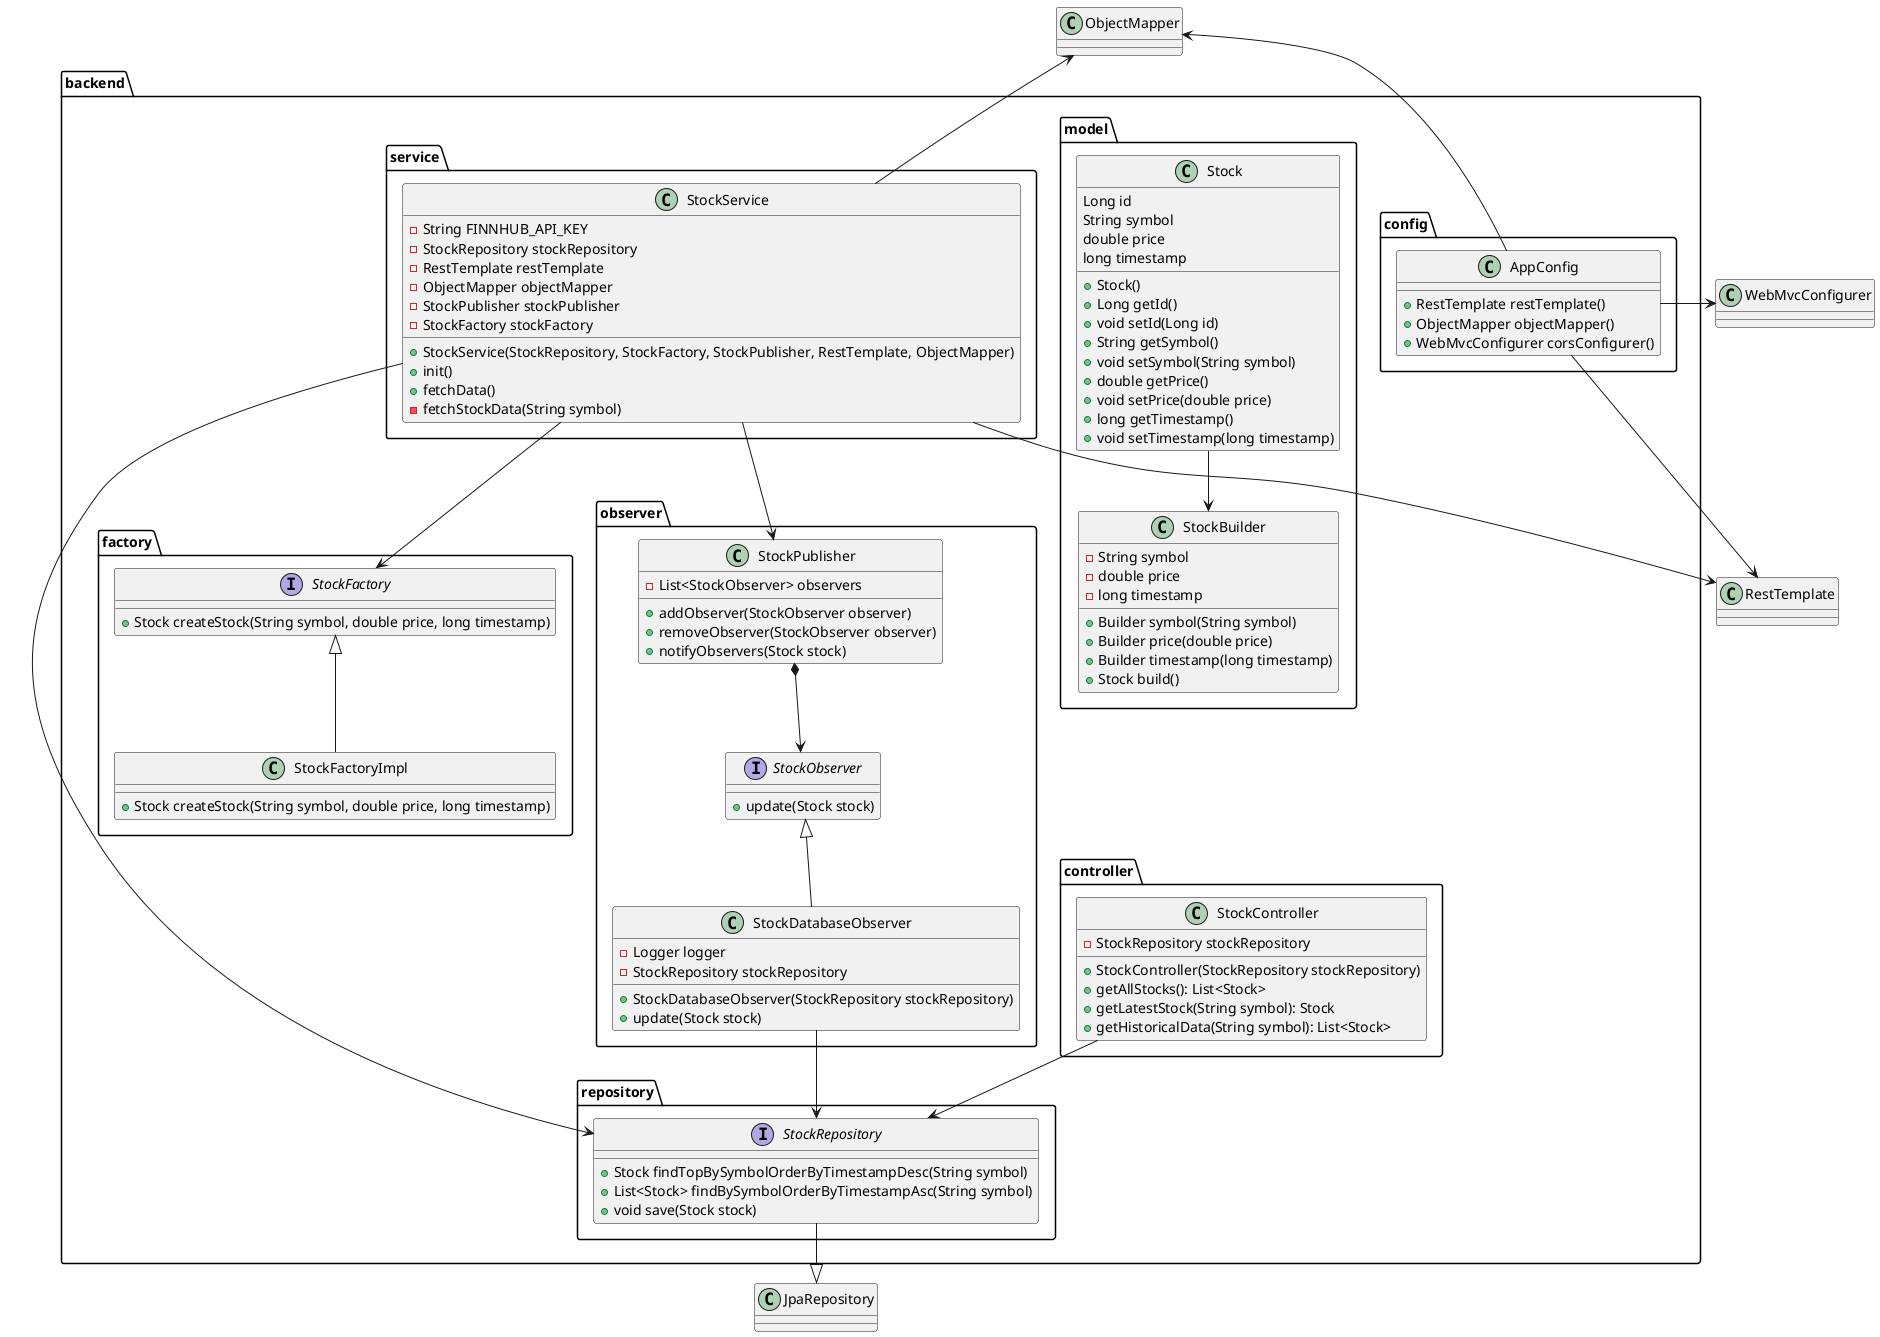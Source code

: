 @startuml

package backend.config {
    class AppConfig {
        +RestTemplate restTemplate()
        +ObjectMapper objectMapper()
        +WebMvcConfigurer corsConfigurer()
    }
}

package backend.controller {
    class StockController {
        -StockRepository stockRepository

        +StockController(StockRepository stockRepository)
        +getAllStocks(): List<Stock>
        +getLatestStock(String symbol): Stock
        +getHistoricalData(String symbol): List<Stock>
    }
}

package backend.factory {
    interface StockFactory {
        +Stock createStock(String symbol, double price, long timestamp)
    }

    class StockFactoryImpl {
        +Stock createStock(String symbol, double price, long timestamp)
    }
}

package backend.model {
    class Stock {
        Long id
        String symbol
        double price
        long timestamp

        +Stock()
        +Long getId()
        +void setId(Long id)
        +String getSymbol()
        +void setSymbol(String symbol)
        +double getPrice()
        +void setPrice(double price)
        +long getTimestamp()
        +void setTimestamp(long timestamp)
    }

    class StockBuilder {
        -String symbol
        -double price
        -long timestamp

        +Builder symbol(String symbol)
        +Builder price(double price)
        +Builder timestamp(long timestamp)
        +Stock build()
    }
}

package backend.observer {
    interface StockObserver {
        +update(Stock stock)
    }

    class StockDatabaseObserver {
        -Logger logger
        -StockRepository stockRepository

        +StockDatabaseObserver(StockRepository stockRepository)
        +update(Stock stock)
    }

    class StockPublisher {
        -List<StockObserver> observers

        +addObserver(StockObserver observer)
        +removeObserver(StockObserver observer)
        +notifyObservers(Stock stock)
    }
}

package backend.repository {
    interface StockRepository {
        +Stock findTopBySymbolOrderByTimestampDesc(String symbol)
        +List<Stock> findBySymbolOrderByTimestampAsc(String symbol)
        +void save(Stock stock)
    }
}

package backend.service {
    class StockService {
        -String FINNHUB_API_KEY
        -StockRepository stockRepository
        -RestTemplate restTemplate
        -ObjectMapper objectMapper
        -StockPublisher stockPublisher
        -StockFactory stockFactory

        +StockService(StockRepository, StockFactory, StockPublisher, RestTemplate, ObjectMapper)
        +init()
        +fetchData()
        -fetchStockData(String symbol)
    }
}

backend.config.AppConfig --> RestTemplate
backend.config.AppConfig -up-> ObjectMapper
backend.config.AppConfig -right-> WebMvcConfigurer

backend.controller.StockController --> backend.repository.StockRepository

backend.factory.StockFactoryImpl -up-|> backend.factory.StockFactory

backend.model.Stock --> backend.model.StockBuilder

backend.observer.StockDatabaseObserver -up-|> backend.observer.StockObserver
backend.observer.StockPublisher *--> backend.observer.StockObserver
backend.observer.StockDatabaseObserver --> backend.repository.StockRepository

backend.repository.StockRepository -down-|> JpaRepository

backend.service.StockService --> backend.repository.StockRepository
backend.service.StockService --> RestTemplate
backend.service.StockService --> ObjectMapper
backend.service.StockService --> backend.observer.StockPublisher
backend.service.StockService --> backend.factory.StockFactory

@enduml
